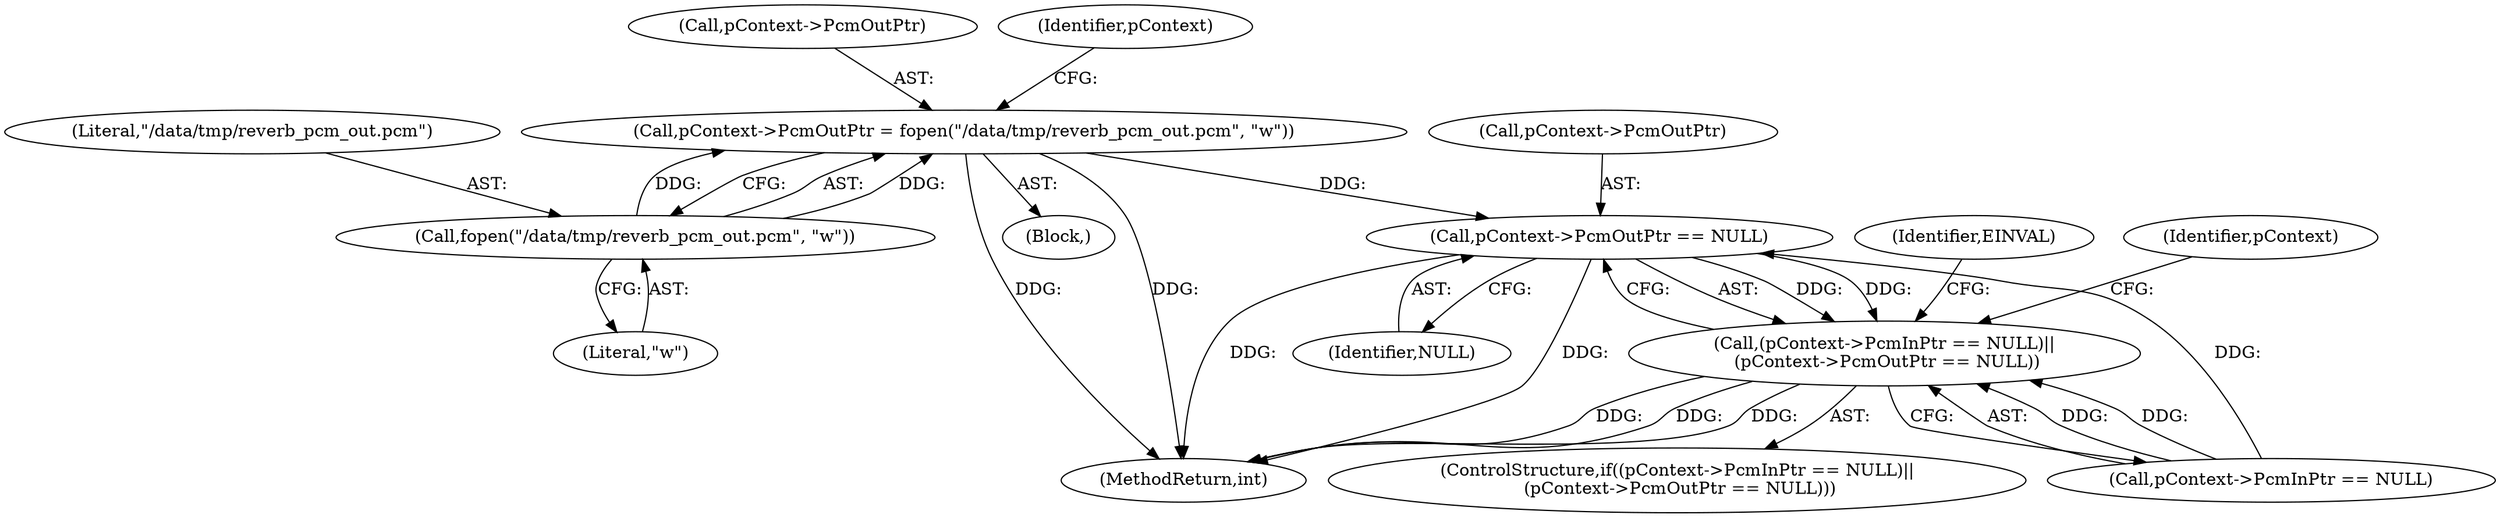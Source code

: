 digraph "0_Android_aeea52da00d210587fb3ed895de3d5f2e0264c88_5@API" {
"1000295" [label="(Call,pContext->PcmOutPtr = fopen(\"/data/tmp/reverb_pcm_out.pcm\", \"w\"))"];
"1000299" [label="(Call,fopen(\"/data/tmp/reverb_pcm_out.pcm\", \"w\"))"];
"1000309" [label="(Call,pContext->PcmOutPtr == NULL)"];
"1000303" [label="(Call,(pContext->PcmInPtr == NULL)||\n (pContext->PcmOutPtr == NULL))"];
"1000303" [label="(Call,(pContext->PcmInPtr == NULL)||\n (pContext->PcmOutPtr == NULL))"];
"1000317" [label="(Identifier,EINVAL)"];
"1000300" [label="(Literal,\"/data/tmp/reverb_pcm_out.pcm\")"];
"1000313" [label="(Identifier,NULL)"];
"1000304" [label="(Call,pContext->PcmInPtr == NULL)"];
"1000310" [label="(Call,pContext->PcmOutPtr)"];
"1000295" [label="(Call,pContext->PcmOutPtr = fopen(\"/data/tmp/reverb_pcm_out.pcm\", \"w\"))"];
"1000296" [label="(Call,pContext->PcmOutPtr)"];
"1000353" [label="(MethodReturn,int)"];
"1000106" [label="(Block,)"];
"1000302" [label="(ControlStructure,if((pContext->PcmInPtr == NULL)||\n (pContext->PcmOutPtr == NULL)))"];
"1000306" [label="(Identifier,pContext)"];
"1000309" [label="(Call,pContext->PcmOutPtr == NULL)"];
"1000301" [label="(Literal,\"w\")"];
"1000320" [label="(Identifier,pContext)"];
"1000299" [label="(Call,fopen(\"/data/tmp/reverb_pcm_out.pcm\", \"w\"))"];
"1000295" -> "1000106"  [label="AST: "];
"1000295" -> "1000299"  [label="CFG: "];
"1000296" -> "1000295"  [label="AST: "];
"1000299" -> "1000295"  [label="AST: "];
"1000306" -> "1000295"  [label="CFG: "];
"1000295" -> "1000353"  [label="DDG: "];
"1000295" -> "1000353"  [label="DDG: "];
"1000299" -> "1000295"  [label="DDG: "];
"1000299" -> "1000295"  [label="DDG: "];
"1000295" -> "1000309"  [label="DDG: "];
"1000299" -> "1000301"  [label="CFG: "];
"1000300" -> "1000299"  [label="AST: "];
"1000301" -> "1000299"  [label="AST: "];
"1000309" -> "1000303"  [label="AST: "];
"1000309" -> "1000313"  [label="CFG: "];
"1000310" -> "1000309"  [label="AST: "];
"1000313" -> "1000309"  [label="AST: "];
"1000303" -> "1000309"  [label="CFG: "];
"1000309" -> "1000353"  [label="DDG: "];
"1000309" -> "1000353"  [label="DDG: "];
"1000309" -> "1000303"  [label="DDG: "];
"1000309" -> "1000303"  [label="DDG: "];
"1000304" -> "1000309"  [label="DDG: "];
"1000303" -> "1000302"  [label="AST: "];
"1000303" -> "1000304"  [label="CFG: "];
"1000304" -> "1000303"  [label="AST: "];
"1000317" -> "1000303"  [label="CFG: "];
"1000320" -> "1000303"  [label="CFG: "];
"1000303" -> "1000353"  [label="DDG: "];
"1000303" -> "1000353"  [label="DDG: "];
"1000303" -> "1000353"  [label="DDG: "];
"1000304" -> "1000303"  [label="DDG: "];
"1000304" -> "1000303"  [label="DDG: "];
}
